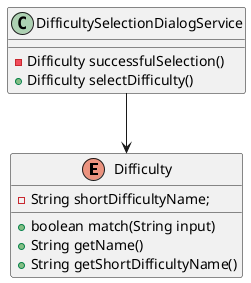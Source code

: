 @startuml
enum Difficulty {
  - String shortDifficultyName;
  + boolean match(String input)
  + String getName()
  + String getShortDifficultyName()
}

class DifficultySelectionDialogService {
   - Difficulty successfulSelection()
   + Difficulty selectDifficulty()
}

DifficultySelectionDialogService-->Difficulty
@enduml